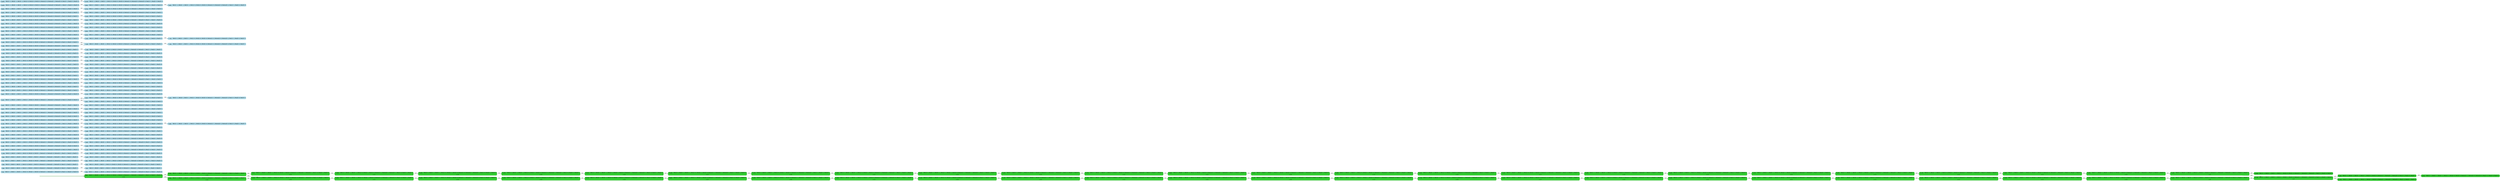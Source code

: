 digraph g {

	rankdir="LR"

	__invisible__[shape="point", color="forestgreen"]
	c0q0[label=<<b>c<sub>0</sub>q<sub>0</sub> = Dir(1)=-1, Dir(2)=-1, Dir(3)=-1, Mvt(1)=0, Mvt(2)=1, Mvt(3)=0, Portes(1)=1, Portes(2)=1, Portes(3)=1, Pos(1)=0, Pos(2)=1, Pos(3)=1</b><br/><br/><i>v=32</i>>, shape="box", style="rounded, filled", fillcolor="limegreen", color="forestgreen", penwidth=3] // Initial
	c31q4[label=<<b>c<sub>31</sub>q<sub>4</sub> = Dir(1)=-1, Dir(2)=-1, Dir(3)=-1, Mvt(1)=0, Mvt(2)=1, Mvt(3)=0, Portes(1)=0, Portes(2)=1, Portes(3)=1, Pos(1)=0, Pos(2)=1, Pos(3)=1</b><br/><br/><i>v=32</i>>, shape="box", style="rounded, filled", fillcolor="limegreen", color="forestgreen"]
	c92q0[label=<<b>c<sub>92</sub>q<sub>0</sub> = Dir(1)=-1, Dir(2)=-1, Dir(3)=-1, Mvt(1)=0, Mvt(2)=1, Mvt(3)=0, Portes(1)=2, Portes(2)=1, Portes(3)=1, Pos(1)=0, Pos(2)=1, Pos(3)=1</b><br/><br/><i>v=32</i>>, shape="box", style="rounded, filled", fillcolor="limegreen", color="forestgreen"]
	c128q0[label=<<b>c<sub>128</sub>q<sub>0</sub> = Dir(1)=1, Dir(2)=-1, Dir(3)=-1, Mvt(1)=0, Mvt(2)=1, Mvt(3)=0, Portes(1)=1, Portes(2)=1, Portes(3)=1, Pos(1)=0, Pos(2)=1, Pos(3)=1</b><br/><br/><i>v=31</i>>, shape="box", style="rounded, filled", fillcolor="limegreen", color="forestgreen"]
	c129q4[label=<<b>c<sub>129</sub>q<sub>4</sub> = Dir(1)=1, Dir(2)=-1, Dir(3)=-1, Mvt(1)=0, Mvt(2)=1, Mvt(3)=0, Portes(1)=0, Portes(2)=1, Portes(3)=1, Pos(1)=0, Pos(2)=1, Pos(3)=1</b><br/><br/><i>v=30</i>>, shape="box", style="rounded, filled", fillcolor="limegreen", color="forestgreen"]
	c130q2[label=<<b>c<sub>130</sub>q<sub>2</sub> = Dir(1)=1, Dir(2)=-1, Dir(3)=-1, Mvt(1)=0, Mvt(2)=1, Mvt(3)=0, Portes(1)=2, Portes(2)=1, Portes(3)=1, Pos(1)=0, Pos(2)=1, Pos(3)=1</b><br/><br/><i>v=29</i>>, shape="box", style="rounded, filled", fillcolor="limegreen", color="forestgreen"]
	c131q1[label=<<b>c<sub>131</sub>q<sub>1</sub> = Dir(1)=1, Dir(2)=-1, Dir(3)=-1, Mvt(1)=1, Mvt(2)=1, Mvt(3)=0, Portes(1)=1, Portes(2)=1, Portes(3)=1, Pos(1)=0, Pos(2)=1, Pos(3)=1</b><br/><br/><i>v=28</i>>, shape="box", style="rounded, filled", fillcolor="limegreen", color="forestgreen"]
	c132q0[label=<<b>c<sub>132</sub>q<sub>0</sub> = Dir(1)=1, Dir(2)=-1, Dir(3)=-1, Mvt(1)=0, Mvt(2)=1, Mvt(3)=0, Portes(1)=1, Portes(2)=1, Portes(3)=1, Pos(1)=1, Pos(2)=1, Pos(3)=1</b><br/><br/><i>v=27</i>>, shape="box", style="rounded, filled", fillcolor="limegreen", color="forestgreen"]
	c133q4[label=<<b>c<sub>133</sub>q<sub>4</sub> = Dir(1)=1, Dir(2)=-1, Dir(3)=-1, Mvt(1)=0, Mvt(2)=1, Mvt(3)=0, Portes(1)=0, Portes(2)=1, Portes(3)=1, Pos(1)=1, Pos(2)=1, Pos(3)=1</b><br/><br/><i>v=26</i>>, shape="box", style="rounded, filled", fillcolor="limegreen", color="forestgreen"]
	c134q2[label=<<b>c<sub>134</sub>q<sub>2</sub> = Dir(1)=1, Dir(2)=-1, Dir(3)=-1, Mvt(1)=0, Mvt(2)=1, Mvt(3)=0, Portes(1)=2, Portes(2)=1, Portes(3)=1, Pos(1)=1, Pos(2)=1, Pos(3)=1</b><br/><br/><i>v=25</i>>, shape="box", style="rounded, filled", fillcolor="limegreen", color="forestgreen"]
	c135q1[label=<<b>c<sub>135</sub>q<sub>1</sub> = Dir(1)=1, Dir(2)=-1, Dir(3)=-1, Mvt(1)=1, Mvt(2)=1, Mvt(3)=0, Portes(1)=1, Portes(2)=1, Portes(3)=1, Pos(1)=1, Pos(2)=1, Pos(3)=1</b><br/><br/><i>v=24</i>>, shape="box", style="rounded, filled", fillcolor="limegreen", color="forestgreen"]
	c136q0[label=<<b>c<sub>136</sub>q<sub>0</sub> = Dir(1)=1, Dir(2)=-1, Dir(3)=-1, Mvt(1)=0, Mvt(2)=1, Mvt(3)=0, Portes(1)=1, Portes(2)=1, Portes(3)=1, Pos(1)=2, Pos(2)=1, Pos(3)=1</b><br/><br/><i>v=23</i>>, shape="box", style="rounded, filled", fillcolor="limegreen", color="forestgreen"]
	c137q4[label=<<b>c<sub>137</sub>q<sub>4</sub> = Dir(1)=1, Dir(2)=-1, Dir(3)=-1, Mvt(1)=0, Mvt(2)=1, Mvt(3)=0, Portes(1)=0, Portes(2)=1, Portes(3)=1, Pos(1)=2, Pos(2)=1, Pos(3)=1</b><br/><br/><i>v=22</i>>, shape="box", style="rounded, filled", fillcolor="limegreen", color="forestgreen"]
	c138q2[label=<<b>c<sub>138</sub>q<sub>2</sub> = Dir(1)=1, Dir(2)=-1, Dir(3)=-1, Mvt(1)=0, Mvt(2)=1, Mvt(3)=0, Portes(1)=2, Portes(2)=1, Portes(3)=1, Pos(1)=2, Pos(2)=1, Pos(3)=1</b><br/><br/><i>v=21</i>>, shape="box", style="rounded, filled", fillcolor="limegreen", color="forestgreen"]
	c139q1[label=<<b>c<sub>139</sub>q<sub>1</sub> = Dir(1)=1, Dir(2)=-1, Dir(3)=-1, Mvt(1)=1, Mvt(2)=1, Mvt(3)=0, Portes(1)=1, Portes(2)=1, Portes(3)=1, Pos(1)=2, Pos(2)=1, Pos(3)=1</b><br/><br/><i>v=20</i>>, shape="box", style="rounded, filled", fillcolor="limegreen", color="forestgreen"]
	c140q0[label=<<b>c<sub>140</sub>q<sub>0</sub> = Dir(1)=1, Dir(2)=-1, Dir(3)=-1, Mvt(1)=0, Mvt(2)=1, Mvt(3)=0, Portes(1)=1, Portes(2)=1, Portes(3)=1, Pos(1)=3, Pos(2)=1, Pos(3)=1</b><br/><br/><i>v=19</i>>, shape="box", style="rounded, filled", fillcolor="limegreen", color="forestgreen"]
	c141q4[label=<<b>c<sub>141</sub>q<sub>4</sub> = Dir(1)=1, Dir(2)=-1, Dir(3)=-1, Mvt(1)=0, Mvt(2)=1, Mvt(3)=0, Portes(1)=0, Portes(2)=1, Portes(3)=1, Pos(1)=3, Pos(2)=1, Pos(3)=1</b><br/><br/><i>v=18</i>>, shape="box", style="rounded, filled", fillcolor="limegreen", color="forestgreen"]
	c142q0[label=<<b>c<sub>142</sub>q<sub>0</sub> = Dir(1)=1, Dir(2)=-1, Dir(3)=-1, Mvt(1)=0, Mvt(2)=1, Mvt(3)=0, Portes(1)=2, Portes(2)=1, Portes(3)=1, Pos(1)=3, Pos(2)=1, Pos(3)=1</b><br/><br/><i>v=17</i>>, shape="box", style="rounded, filled", fillcolor="limegreen", color="forestgreen"]
	c143q0[label=<<b>c<sub>143</sub>q<sub>0</sub> = Dir(1)=-1, Dir(2)=-1, Dir(3)=-1, Mvt(1)=0, Mvt(2)=1, Mvt(3)=0, Portes(1)=1, Portes(2)=1, Portes(3)=1, Pos(1)=3, Pos(2)=1, Pos(3)=1</b><br/><br/><i>v=16</i>>, shape="box", style="rounded, filled", fillcolor="limegreen", color="forestgreen"]
	c144q4[label=<<b>c<sub>144</sub>q<sub>4</sub> = Dir(1)=-1, Dir(2)=-1, Dir(3)=-1, Mvt(1)=0, Mvt(2)=1, Mvt(3)=0, Portes(1)=0, Portes(2)=1, Portes(3)=1, Pos(1)=3, Pos(2)=1, Pos(3)=1</b><br/><br/><i>v=15</i>>, shape="box", style="rounded, filled", fillcolor="limegreen", color="forestgreen"]
	c145q2[label=<<b>c<sub>145</sub>q<sub>2</sub> = Dir(1)=-1, Dir(2)=-1, Dir(3)=-1, Mvt(1)=0, Mvt(2)=1, Mvt(3)=0, Portes(1)=2, Portes(2)=1, Portes(3)=1, Pos(1)=3, Pos(2)=1, Pos(3)=1</b><br/><br/><i>v=14</i>>, shape="box", style="rounded, filled", fillcolor="limegreen", color="forestgreen"]
	c146q1[label=<<b>c<sub>146</sub>q<sub>1</sub> = Dir(1)=-1, Dir(2)=-1, Dir(3)=-1, Mvt(1)=1, Mvt(2)=1, Mvt(3)=0, Portes(1)=1, Portes(2)=1, Portes(3)=1, Pos(1)=3, Pos(2)=1, Pos(3)=1</b><br/><br/><i>v=13</i>>, shape="box", style="rounded, filled", fillcolor="limegreen", color="forestgreen"]
	c147q0[label=<<b>c<sub>147</sub>q<sub>0</sub> = Dir(1)=-1, Dir(2)=-1, Dir(3)=-1, Mvt(1)=0, Mvt(2)=1, Mvt(3)=0, Portes(1)=1, Portes(2)=1, Portes(3)=1, Pos(1)=2, Pos(2)=1, Pos(3)=1</b><br/><br/><i>v=12</i>>, shape="box", style="rounded, filled", fillcolor="limegreen", color="forestgreen"]
	c148q4[label=<<b>c<sub>148</sub>q<sub>4</sub> = Dir(1)=-1, Dir(2)=-1, Dir(3)=-1, Mvt(1)=0, Mvt(2)=1, Mvt(3)=0, Portes(1)=0, Portes(2)=1, Portes(3)=1, Pos(1)=2, Pos(2)=1, Pos(3)=1</b><br/><br/><i>v=11</i>>, shape="box", style="rounded, filled", fillcolor="limegreen", color="forestgreen"]
	c149q2[label=<<b>c<sub>149</sub>q<sub>2</sub> = Dir(1)=-1, Dir(2)=-1, Dir(3)=-1, Mvt(1)=0, Mvt(2)=1, Mvt(3)=0, Portes(1)=2, Portes(2)=1, Portes(3)=1, Pos(1)=2, Pos(2)=1, Pos(3)=1</b><br/><br/><i>v=10</i>>, shape="box", style="rounded, filled", fillcolor="limegreen", color="forestgreen"]
	c150q0[label=<<b>c<sub>150</sub>q<sub>0</sub> = Dir(1)=-1, Dir(2)=-1, Dir(3)=-1, Mvt(1)=1, Mvt(2)=1, Mvt(3)=0, Portes(1)=1, Portes(2)=1, Portes(3)=1, Pos(1)=2, Pos(2)=1, Pos(3)=1</b><br/><br/><i>v=9</i>>, shape="box", style="rounded, filled", fillcolor="limegreen", color="forestgreen"]
	c152q0[label=<<b>c<sub>152</sub>q<sub>0</sub> = Dir(1)=-1, Dir(2)=-1, Dir(3)=-1, Mvt(1)=1, Mvt(2)=0, Mvt(3)=0, Portes(1)=1, Portes(2)=1, Portes(3)=1, Pos(1)=2, Pos(2)=0, Pos(3)=1</b>>, shape="box", style="rounded, filled", fillcolor="limegreen", color="forestgreen"]
	c127q0[label=<<b>c<sub>127</sub>q<sub>0</sub> = Dir(1)=-1, Dir(2)=-1, Dir(3)=-1, Mvt(1)=1, Mvt(2)=1, Mvt(3)=0, Portes(1)=1, Portes(2)=1, Portes(3)=0, Pos(1)=2, Pos(2)=1, Pos(3)=1</b><br/><br/><i>v=8</i>>, shape="box", style="rounded, filled", fillcolor="limegreen", color="forestgreen"]
	c34q0[label=<<b>c<sub>34</sub>q<sub>0</sub> = Dir(1)=-1, Dir(2)=-1, Dir(3)=-1, Mvt(1)=1, Mvt(2)=0, Mvt(3)=0, Portes(1)=1, Portes(2)=1, Portes(3)=0, Pos(1)=2, Pos(2)=0, Pos(3)=1</b>>, shape="box", style="rounded, filled", fillcolor="limegreen", color="forestgreen"]
	c35q0[label=<<b>c<sub>35</sub>q<sub>0</sub> = Dir(1)=-1, Dir(2)=-1, Dir(3)=-1, Mvt(1)=1, Mvt(2)=0, Mvt(3)=0, Portes(1)=1, Portes(2)=0, Portes(3)=0, Pos(1)=2, Pos(2)=0, Pos(3)=1</b>>, shape="box", style="rounded, filled", fillcolor="limegreen", color="forestgreen"]
	c151q0[label=<<b>c<sub>151</sub>q<sub>0</sub> = Dir(1)=-1, Dir(2)=-1, Dir(3)=-1, Mvt(1)=1, Mvt(2)=1, Mvt(3)=0, Portes(1)=1, Portes(2)=1, Portes(3)=2, Pos(1)=2, Pos(2)=1, Pos(3)=1</b>>, shape="box", style="rounded, filled", fillcolor="limegreen", color="forestgreen"]
	c102q4[label=<<b>c<sub>102</sub>q<sub>4</sub> = Dir(1)=-1, Dir(2)=-1, Dir(3)=-1, Mvt(1)=0, Mvt(2)=1, Mvt(3)=0, Portes(1)=0, Portes(2)=1, Portes(3)=0, Pos(1)=0, Pos(2)=1, Pos(3)=1</b><br/><br/><i>v=32</i>>, shape="box", style="rounded, filled", fillcolor="limegreen", color="forestgreen"]
	c104q0[label=<<b>c<sub>104</sub>q<sub>0</sub> = Dir(1)=-1, Dir(2)=-1, Dir(3)=-1, Mvt(1)=0, Mvt(2)=1, Mvt(3)=0, Portes(1)=2, Portes(2)=1, Portes(3)=0, Pos(1)=0, Pos(2)=1, Pos(3)=1</b><br/><br/><i>v=31</i>>, shape="box", style="rounded, filled", fillcolor="limegreen", color="forestgreen"]
	c105q0[label=<<b>c<sub>105</sub>q<sub>0</sub> = Dir(1)=1, Dir(2)=-1, Dir(3)=-1, Mvt(1)=0, Mvt(2)=1, Mvt(3)=0, Portes(1)=1, Portes(2)=1, Portes(3)=0, Pos(1)=0, Pos(2)=1, Pos(3)=1</b><br/><br/><i>v=30</i>>, shape="box", style="rounded, filled", fillcolor="limegreen", color="forestgreen"]
	c106q4[label=<<b>c<sub>106</sub>q<sub>4</sub> = Dir(1)=1, Dir(2)=-1, Dir(3)=-1, Mvt(1)=0, Mvt(2)=1, Mvt(3)=0, Portes(1)=0, Portes(2)=1, Portes(3)=0, Pos(1)=0, Pos(2)=1, Pos(3)=1</b><br/><br/><i>v=29</i>>, shape="box", style="rounded, filled", fillcolor="limegreen", color="forestgreen"]
	c107q2[label=<<b>c<sub>107</sub>q<sub>2</sub> = Dir(1)=1, Dir(2)=-1, Dir(3)=-1, Mvt(1)=0, Mvt(2)=1, Mvt(3)=0, Portes(1)=2, Portes(2)=1, Portes(3)=0, Pos(1)=0, Pos(2)=1, Pos(3)=1</b><br/><br/><i>v=28</i>>, shape="box", style="rounded, filled", fillcolor="limegreen", color="forestgreen"]
	c108q1[label=<<b>c<sub>108</sub>q<sub>1</sub> = Dir(1)=1, Dir(2)=-1, Dir(3)=-1, Mvt(1)=1, Mvt(2)=1, Mvt(3)=0, Portes(1)=1, Portes(2)=1, Portes(3)=0, Pos(1)=0, Pos(2)=1, Pos(3)=1</b><br/><br/><i>v=27</i>>, shape="box", style="rounded, filled", fillcolor="limegreen", color="forestgreen"]
	c109q0[label=<<b>c<sub>109</sub>q<sub>0</sub> = Dir(1)=1, Dir(2)=-1, Dir(3)=-1, Mvt(1)=0, Mvt(2)=1, Mvt(3)=0, Portes(1)=1, Portes(2)=1, Portes(3)=0, Pos(1)=1, Pos(2)=1, Pos(3)=1</b><br/><br/><i>v=26</i>>, shape="box", style="rounded, filled", fillcolor="limegreen", color="forestgreen"]
	c110q4[label=<<b>c<sub>110</sub>q<sub>4</sub> = Dir(1)=1, Dir(2)=-1, Dir(3)=-1, Mvt(1)=0, Mvt(2)=1, Mvt(3)=0, Portes(1)=0, Portes(2)=1, Portes(3)=0, Pos(1)=1, Pos(2)=1, Pos(3)=1</b><br/><br/><i>v=25</i>>, shape="box", style="rounded, filled", fillcolor="limegreen", color="forestgreen"]
	c111q2[label=<<b>c<sub>111</sub>q<sub>2</sub> = Dir(1)=1, Dir(2)=-1, Dir(3)=-1, Mvt(1)=0, Mvt(2)=1, Mvt(3)=0, Portes(1)=2, Portes(2)=1, Portes(3)=0, Pos(1)=1, Pos(2)=1, Pos(3)=1</b><br/><br/><i>v=24</i>>, shape="box", style="rounded, filled", fillcolor="limegreen", color="forestgreen"]
	c112q1[label=<<b>c<sub>112</sub>q<sub>1</sub> = Dir(1)=1, Dir(2)=-1, Dir(3)=-1, Mvt(1)=1, Mvt(2)=1, Mvt(3)=0, Portes(1)=1, Portes(2)=1, Portes(3)=0, Pos(1)=1, Pos(2)=1, Pos(3)=1</b><br/><br/><i>v=23</i>>, shape="box", style="rounded, filled", fillcolor="limegreen", color="forestgreen"]
	c113q0[label=<<b>c<sub>113</sub>q<sub>0</sub> = Dir(1)=1, Dir(2)=-1, Dir(3)=-1, Mvt(1)=0, Mvt(2)=1, Mvt(3)=0, Portes(1)=1, Portes(2)=1, Portes(3)=0, Pos(1)=2, Pos(2)=1, Pos(3)=1</b><br/><br/><i>v=22</i>>, shape="box", style="rounded, filled", fillcolor="limegreen", color="forestgreen"]
	c114q4[label=<<b>c<sub>114</sub>q<sub>4</sub> = Dir(1)=1, Dir(2)=-1, Dir(3)=-1, Mvt(1)=0, Mvt(2)=1, Mvt(3)=0, Portes(1)=0, Portes(2)=1, Portes(3)=0, Pos(1)=2, Pos(2)=1, Pos(3)=1</b><br/><br/><i>v=21</i>>, shape="box", style="rounded, filled", fillcolor="limegreen", color="forestgreen"]
	c115q2[label=<<b>c<sub>115</sub>q<sub>2</sub> = Dir(1)=1, Dir(2)=-1, Dir(3)=-1, Mvt(1)=0, Mvt(2)=1, Mvt(3)=0, Portes(1)=2, Portes(2)=1, Portes(3)=0, Pos(1)=2, Pos(2)=1, Pos(3)=1</b><br/><br/><i>v=20</i>>, shape="box", style="rounded, filled", fillcolor="limegreen", color="forestgreen"]
	c116q1[label=<<b>c<sub>116</sub>q<sub>1</sub> = Dir(1)=1, Dir(2)=-1, Dir(3)=-1, Mvt(1)=1, Mvt(2)=1, Mvt(3)=0, Portes(1)=1, Portes(2)=1, Portes(3)=0, Pos(1)=2, Pos(2)=1, Pos(3)=1</b><br/><br/><i>v=19</i>>, shape="box", style="rounded, filled", fillcolor="limegreen", color="forestgreen"]
	c117q0[label=<<b>c<sub>117</sub>q<sub>0</sub> = Dir(1)=1, Dir(2)=-1, Dir(3)=-1, Mvt(1)=0, Mvt(2)=1, Mvt(3)=0, Portes(1)=1, Portes(2)=1, Portes(3)=0, Pos(1)=3, Pos(2)=1, Pos(3)=1</b><br/><br/><i>v=18</i>>, shape="box", style="rounded, filled", fillcolor="limegreen", color="forestgreen"]
	c118q4[label=<<b>c<sub>118</sub>q<sub>4</sub> = Dir(1)=1, Dir(2)=-1, Dir(3)=-1, Mvt(1)=0, Mvt(2)=1, Mvt(3)=0, Portes(1)=0, Portes(2)=1, Portes(3)=0, Pos(1)=3, Pos(2)=1, Pos(3)=1</b><br/><br/><i>v=17</i>>, shape="box", style="rounded, filled", fillcolor="limegreen", color="forestgreen"]
	c119q0[label=<<b>c<sub>119</sub>q<sub>0</sub> = Dir(1)=1, Dir(2)=-1, Dir(3)=-1, Mvt(1)=0, Mvt(2)=1, Mvt(3)=0, Portes(1)=2, Portes(2)=1, Portes(3)=0, Pos(1)=3, Pos(2)=1, Pos(3)=1</b><br/><br/><i>v=16</i>>, shape="box", style="rounded, filled", fillcolor="limegreen", color="forestgreen"]
	c120q0[label=<<b>c<sub>120</sub>q<sub>0</sub> = Dir(1)=-1, Dir(2)=-1, Dir(3)=-1, Mvt(1)=0, Mvt(2)=1, Mvt(3)=0, Portes(1)=1, Portes(2)=1, Portes(3)=0, Pos(1)=3, Pos(2)=1, Pos(3)=1</b><br/><br/><i>v=15</i>>, shape="box", style="rounded, filled", fillcolor="limegreen", color="forestgreen"]
	c121q4[label=<<b>c<sub>121</sub>q<sub>4</sub> = Dir(1)=-1, Dir(2)=-1, Dir(3)=-1, Mvt(1)=0, Mvt(2)=1, Mvt(3)=0, Portes(1)=0, Portes(2)=1, Portes(3)=0, Pos(1)=3, Pos(2)=1, Pos(3)=1</b><br/><br/><i>v=14</i>>, shape="box", style="rounded, filled", fillcolor="limegreen", color="forestgreen"]
	c122q2[label=<<b>c<sub>122</sub>q<sub>2</sub> = Dir(1)=-1, Dir(2)=-1, Dir(3)=-1, Mvt(1)=0, Mvt(2)=1, Mvt(3)=0, Portes(1)=2, Portes(2)=1, Portes(3)=0, Pos(1)=3, Pos(2)=1, Pos(3)=1</b><br/><br/><i>v=13</i>>, shape="box", style="rounded, filled", fillcolor="limegreen", color="forestgreen"]
	c123q1[label=<<b>c<sub>123</sub>q<sub>1</sub> = Dir(1)=-1, Dir(2)=-1, Dir(3)=-1, Mvt(1)=1, Mvt(2)=1, Mvt(3)=0, Portes(1)=1, Portes(2)=1, Portes(3)=0, Pos(1)=3, Pos(2)=1, Pos(3)=1</b><br/><br/><i>v=12</i>>, shape="box", style="rounded, filled", fillcolor="limegreen", color="forestgreen"]
	c124q0[label=<<b>c<sub>124</sub>q<sub>0</sub> = Dir(1)=-1, Dir(2)=-1, Dir(3)=-1, Mvt(1)=0, Mvt(2)=1, Mvt(3)=0, Portes(1)=1, Portes(2)=1, Portes(3)=0, Pos(1)=2, Pos(2)=1, Pos(3)=1</b><br/><br/><i>v=11</i>>, shape="box", style="rounded, filled", fillcolor="limegreen", color="forestgreen"]
	c125q4[label=<<b>c<sub>125</sub>q<sub>4</sub> = Dir(1)=-1, Dir(2)=-1, Dir(3)=-1, Mvt(1)=0, Mvt(2)=1, Mvt(3)=0, Portes(1)=0, Portes(2)=1, Portes(3)=0, Pos(1)=2, Pos(2)=1, Pos(3)=1</b><br/><br/><i>v=10</i>>, shape="box", style="rounded, filled", fillcolor="limegreen", color="forestgreen"]
	c126q2[label=<<b>c<sub>126</sub>q<sub>2</sub> = Dir(1)=-1, Dir(2)=-1, Dir(3)=-1, Mvt(1)=0, Mvt(2)=1, Mvt(3)=0, Portes(1)=2, Portes(2)=1, Portes(3)=0, Pos(1)=2, Pos(2)=1, Pos(3)=1</b><br/><br/><i>v=9</i>>, shape="box", style="rounded, filled", fillcolor="limegreen", color="forestgreen"]
	c36q0[label=<<b>c<sub>36</sub>q<sub>0</sub> = Dir(1)=-1, Dir(2)=-1, Dir(3)=-1, Mvt(1)=0, Mvt(2)=1, Mvt(3)=0, Portes(1)=1, Portes(2)=1, Portes(3)=0, Pos(1)=0, Pos(2)=1, Pos(3)=1</b><br/><br/><i>v=32</i>>, shape="box", style="rounded, filled", fillcolor="limegreen", color="forestgreen"]
	c1q0[label=<<b>c<sub>1</sub>q<sub>0</sub> = Dir(1)=-1, Dir(2)=-1, Dir(3)=-1, Mvt(1)=0, Mvt(2)=1, Mvt(3)=0, Portes(1)=1, Portes(2)=1, Portes(3)=0, Pos(1)=2, Pos(2)=2, Pos(3)=0</b>>, shape="box", style="rounded, filled, dashed", fillcolor="lightblue2", color="deepskyblue4"]
	c2q0[label=<<b>c<sub>2</sub>q<sub>0</sub> = Dir(1)=-1, Dir(2)=-1, Dir(3)=-1, Mvt(1)=0, Mvt(2)=0, Mvt(3)=0, Portes(1)=1, Portes(2)=1, Portes(3)=0, Pos(1)=2, Pos(2)=1, Pos(3)=0</b>>, shape="box", style="rounded, filled, dashed", fillcolor="lightblue2", color="deepskyblue4"]
	c3q0[label=<<b>c<sub>3</sub>q<sub>0</sub> = Dir(1)=1, Dir(2)=1, Dir(3)=-1, Mvt(1)=1, Mvt(2)=1, Mvt(3)=0, Portes(1)=1, Portes(2)=1, Portes(3)=0, Pos(1)=1, Pos(2)=2, Pos(3)=1</b>>, shape="box", style="rounded, filled, dashed", fillcolor="lightblue2", color="deepskyblue4"]
	c4q1[label=<<b>c<sub>4</sub>q<sub>1</sub> = Dir(1)=1, Dir(2)=1, Dir(3)=-1, Mvt(1)=1, Mvt(2)=0, Mvt(3)=0, Portes(1)=1, Portes(2)=1, Portes(3)=0, Pos(1)=1, Pos(2)=3, Pos(3)=1</b>>, shape="box", style="rounded, filled, dashed", fillcolor="lightblue2", color="deepskyblue4"]
	c5q0[label=<<b>c<sub>5</sub>q<sub>0</sub> = Dir(1)=1, Dir(2)=1, Dir(3)=-1, Mvt(1)=0, Mvt(2)=1, Mvt(3)=0, Portes(1)=2, Portes(2)=1, Portes(3)=0, Pos(1)=2, Pos(2)=2, Pos(3)=1</b>>, shape="box", style="rounded, filled, dashed", fillcolor="lightblue2", color="deepskyblue4"]
	c6q2[label=<<b>c<sub>6</sub>q<sub>2</sub> = Dir(1)=1, Dir(2)=1, Dir(3)=-1, Mvt(1)=0, Mvt(2)=0, Mvt(3)=0, Portes(1)=2, Portes(2)=1, Portes(3)=0, Pos(1)=2, Pos(2)=3, Pos(3)=1</b>>, shape="box", style="rounded, filled, dashed", fillcolor="lightblue2", color="deepskyblue4"]
	c7q0[label=<<b>c<sub>7</sub>q<sub>0</sub> = Dir(1)=-1, Dir(2)=-1, Dir(3)=-1, Mvt(1)=1, Mvt(2)=0, Mvt(3)=1, Portes(1)=1, Portes(2)=0, Portes(3)=1, Pos(1)=1, Pos(2)=0, Pos(3)=3</b>>, shape="box", style="rounded, filled, dashed", fillcolor="lightblue2", color="deepskyblue4"]
	c8q0[label=<<b>c<sub>8</sub>q<sub>0</sub> = Dir(1)=-1, Dir(2)=-1, Dir(3)=-1, Mvt(1)=1, Mvt(2)=0, Mvt(3)=0, Portes(1)=1, Portes(2)=0, Portes(3)=1, Pos(1)=1, Pos(2)=0, Pos(3)=2</b>>, shape="box", style="rounded, filled, dashed", fillcolor="lightblue2", color="deepskyblue4"]
	c9q0[label=<<b>c<sub>9</sub>q<sub>0</sub> = Dir(1)=1, Dir(2)=-1, Dir(3)=1, Mvt(1)=1, Mvt(2)=1, Mvt(3)=1, Portes(1)=1, Portes(2)=1, Portes(3)=1, Pos(1)=1, Pos(2)=1, Pos(3)=2</b>>, shape="box", style="rounded, filled, dashed", fillcolor="lightblue2", color="deepskyblue4"]
	c10q1[label=<<b>c<sub>10</sub>q<sub>1</sub> = Dir(1)=1, Dir(2)=-1, Dir(3)=1, Mvt(1)=1, Mvt(2)=1, Mvt(3)=0, Portes(1)=1, Portes(2)=1, Portes(3)=1, Pos(1)=1, Pos(2)=1, Pos(3)=3</b>>, shape="box", style="rounded, filled, dashed", fillcolor="lightblue2", color="deepskyblue4"]
	c11q0[label=<<b>c<sub>11</sub>q<sub>0</sub> = Dir(1)=1, Dir(2)=-1, Dir(3)=1, Mvt(1)=0, Mvt(2)=0, Mvt(3)=1, Portes(1)=2, Portes(2)=0, Portes(3)=1, Pos(1)=1, Pos(2)=2, Pos(3)=1</b>>, shape="box", style="rounded, filled, dashed", fillcolor="lightblue2", color="deepskyblue4"]
	c12q2[label=<<b>c<sub>12</sub>q<sub>2</sub> = Dir(1)=1, Dir(2)=-1, Dir(3)=1, Mvt(1)=0, Mvt(2)=0, Mvt(3)=0, Portes(1)=2, Portes(2)=0, Portes(3)=1, Pos(1)=1, Pos(2)=2, Pos(3)=2</b>>, shape="box", style="rounded, filled, dashed", fillcolor="lightblue2", color="deepskyblue4"]
	c13q0[label=<<b>c<sub>13</sub>q<sub>0</sub> = Dir(1)=-1, Dir(2)=-1, Dir(3)=-1, Mvt(1)=0, Mvt(2)=0, Mvt(3)=0, Portes(1)=2, Portes(2)=0, Portes(3)=0, Pos(1)=0, Pos(2)=1, Pos(3)=2</b>>, shape="box", style="rounded, filled, dashed", fillcolor="lightblue2", color="deepskyblue4"]
	c14q0[label=<<b>c<sub>14</sub>q<sub>0</sub> = Dir(1)=1, Dir(2)=-1, Dir(3)=-1, Mvt(1)=0, Mvt(2)=0, Mvt(3)=0, Portes(1)=1, Portes(2)=0, Portes(3)=0, Pos(1)=0, Pos(2)=1, Pos(3)=2</b>>, shape="box", style="rounded, filled, dashed", fillcolor="lightblue2", color="deepskyblue4"]
	c15q0[label=<<b>c<sub>15</sub>q<sub>0</sub> = Dir(1)=-1, Dir(2)=-1, Dir(3)=-1, Mvt(1)=0, Mvt(2)=0, Mvt(3)=0, Portes(1)=1, Portes(2)=2, Portes(3)=0, Pos(1)=1, Pos(2)=0, Pos(3)=2</b>>, shape="box", style="rounded, filled, dashed", fillcolor="lightblue2", color="deepskyblue4"]
	c16q0[label=<<b>c<sub>16</sub>q<sub>0</sub> = Dir(1)=-1, Dir(2)=1, Dir(3)=-1, Mvt(1)=0, Mvt(2)=0, Mvt(3)=0, Portes(1)=1, Portes(2)=1, Portes(3)=0, Pos(1)=1, Pos(2)=0, Pos(3)=2</b>>, shape="box", style="rounded, filled, dashed", fillcolor="lightblue2", color="deepskyblue4"]
	c17q0[label=<<b>c<sub>17</sub>q<sub>0</sub> = Dir(1)=-1, Dir(2)=-1, Dir(3)=-1, Mvt(1)=1, Mvt(2)=0, Mvt(3)=0, Portes(1)=1, Portes(2)=2, Portes(3)=0, Pos(1)=1, Pos(2)=0, Pos(3)=2</b>>, shape="box", style="rounded, filled, dashed", fillcolor="lightblue2", color="deepskyblue4"]
	c18q1[label=<<b>c<sub>18</sub>q<sub>1</sub> = Dir(1)=-1, Dir(2)=1, Dir(3)=-1, Mvt(1)=1, Mvt(2)=0, Mvt(3)=0, Portes(1)=1, Portes(2)=1, Portes(3)=0, Pos(1)=1, Pos(2)=0, Pos(3)=2</b>>, shape="box", style="rounded, filled, dashed", fillcolor="lightblue2", color="deepskyblue4"]
	c19q0[label=<<b>c<sub>19</sub>q<sub>0</sub> = Dir(1)=-1, Dir(2)=-1, Dir(3)=-1, Mvt(1)=1, Mvt(2)=0, Mvt(3)=0, Portes(1)=1, Portes(2)=0, Portes(3)=2, Pos(1)=2, Pos(2)=1, Pos(3)=0</b>>, shape="box", style="rounded, filled, dashed", fillcolor="lightblue2", color="deepskyblue4"]
	c20q0[label=<<b>c<sub>20</sub>q<sub>0</sub> = Dir(1)=-1, Dir(2)=-1, Dir(3)=1, Mvt(1)=1, Mvt(2)=0, Mvt(3)=0, Portes(1)=1, Portes(2)=0, Portes(3)=1, Pos(1)=2, Pos(2)=1, Pos(3)=0</b>>, shape="box", style="rounded, filled, dashed", fillcolor="lightblue2", color="deepskyblue4"]
	c21q0[label=<<b>c<sub>21</sub>q<sub>0</sub> = Dir(1)=-1, Dir(2)=-1, Dir(3)=-1, Mvt(1)=1, Mvt(2)=0, Mvt(3)=0, Portes(1)=1, Portes(2)=0, Portes(3)=2, Pos(1)=1, Pos(2)=2, Pos(3)=0</b>>, shape="box", style="rounded, filled, dashed", fillcolor="lightblue2", color="deepskyblue4"]
	c22q1[label=<<b>c<sub>22</sub>q<sub>1</sub> = Dir(1)=-1, Dir(2)=-1, Dir(3)=1, Mvt(1)=1, Mvt(2)=0, Mvt(3)=0, Portes(1)=1, Portes(2)=0, Portes(3)=1, Pos(1)=1, Pos(2)=2, Pos(3)=0</b>>, shape="box", style="rounded, filled, dashed", fillcolor="lightblue2", color="deepskyblue4"]
	c23q0[label=<<b>c<sub>23</sub>q<sub>0</sub> = Dir(1)=-1, Dir(2)=1, Dir(3)=-1, Mvt(1)=1, Mvt(2)=0, Mvt(3)=0, Portes(1)=1, Portes(2)=2, Portes(3)=0, Pos(1)=2, Pos(2)=1, Pos(3)=1</b>>, shape="box", style="rounded, filled, dashed", fillcolor="lightblue2", color="deepskyblue4"]
	c24q0[label=<<b>c<sub>24</sub>q<sub>0</sub> = Dir(1)=-1, Dir(2)=1, Dir(3)=-1, Mvt(1)=1, Mvt(2)=1, Mvt(3)=0, Portes(1)=1, Portes(2)=1, Portes(3)=0, Pos(1)=2, Pos(2)=1, Pos(3)=1</b>>, shape="box", style="rounded, filled, dashed", fillcolor="lightblue2", color="deepskyblue4"]
	c25q0[label=<<b>c<sub>25</sub>q<sub>0</sub> = Dir(1)=-1, Dir(2)=-1, Dir(3)=1, Mvt(1)=1, Mvt(2)=0, Mvt(3)=0, Portes(1)=1, Portes(2)=0, Portes(3)=2, Pos(1)=1, Pos(2)=0, Pos(3)=2</b>>, shape="box", style="rounded, filled, dashed", fillcolor="lightblue2", color="deepskyblue4"]
	c26q0[label=<<b>c<sub>26</sub>q<sub>0</sub> = Dir(1)=-1, Dir(2)=-1, Dir(3)=1, Mvt(1)=1, Mvt(2)=0, Mvt(3)=1, Portes(1)=1, Portes(2)=0, Portes(3)=1, Pos(1)=1, Pos(2)=0, Pos(3)=2</b>>, shape="box", style="rounded, filled, dashed", fillcolor="lightblue2", color="deepskyblue4"]
	c27q0[label=<<b>c<sub>27</sub>q<sub>0</sub> = Dir(1)=-1, Dir(2)=-1, Dir(3)=-1, Mvt(1)=1, Mvt(2)=0, Mvt(3)=0, Portes(1)=1, Portes(2)=0, Portes(3)=0, Pos(1)=2, Pos(2)=1, Pos(3)=3</b>>, shape="box", style="rounded, filled, dashed", fillcolor="lightblue2", color="deepskyblue4"]
	c28q0[label=<<b>c<sub>28</sub>q<sub>0</sub> = Dir(1)=-1, Dir(2)=-1, Dir(3)=-1, Mvt(1)=1, Mvt(2)=0, Mvt(3)=0, Portes(1)=1, Portes(2)=2, Portes(3)=0, Pos(1)=2, Pos(2)=1, Pos(3)=3</b>>, shape="box", style="rounded, filled, dashed", fillcolor="lightblue2", color="deepskyblue4"]
	c29q0[label=<<b>c<sub>29</sub>q<sub>0</sub> = Dir(1)=-1, Dir(2)=-1, Dir(3)=-1, Mvt(1)=1, Mvt(2)=0, Mvt(3)=0, Portes(1)=1, Portes(2)=0, Portes(3)=0, Pos(1)=2, Pos(2)=3, Pos(3)=1</b>>, shape="box", style="rounded, filled, dashed", fillcolor="lightblue2", color="deepskyblue4"]
	c30q0[label=<<b>c<sub>30</sub>q<sub>0</sub> = Dir(1)=-1, Dir(2)=-1, Dir(3)=-1, Mvt(1)=1, Mvt(2)=0, Mvt(3)=0, Portes(1)=1, Portes(2)=0, Portes(3)=2, Pos(1)=2, Pos(2)=3, Pos(3)=1</b>>, shape="box", style="rounded, filled, dashed", fillcolor="lightblue2", color="deepskyblue4"]
	c32q0[label=<<b>c<sub>32</sub>q<sub>0</sub> = Dir(1)=-1, Dir(2)=-1, Dir(3)=-1, Mvt(1)=0, Mvt(2)=0, Mvt(3)=0, Portes(1)=1, Portes(2)=0, Portes(3)=0, Pos(1)=2, Pos(2)=0, Pos(3)=1</b>>, shape="box", style="rounded, filled, dashed", fillcolor="lightblue2", color="deepskyblue4"]
	c33q4[label=<<b>c<sub>33</sub>q<sub>4</sub> = Dir(1)=-1, Dir(2)=-1, Dir(3)=-1, Mvt(1)=0, Mvt(2)=0, Mvt(3)=0, Portes(1)=0, Portes(2)=0, Portes(3)=0, Pos(1)=2, Pos(2)=0, Pos(3)=1</b>>, shape="box", style="rounded, filled, dashed", fillcolor="lightblue2", color="deepskyblue4"]
	c37q0[label=<<b>c<sub>37</sub>q<sub>0</sub> = Dir(1)=-1, Dir(2)=-1, Dir(3)=-1, Mvt(1)=1, Mvt(2)=0, Mvt(3)=0, Portes(1)=1, Portes(2)=0, Portes(3)=1, Pos(1)=2, Pos(2)=1, Pos(3)=3</b>>, shape="box", style="rounded, filled, dashed", fillcolor="lightblue2", color="deepskyblue4"]
	c38q1[label=<<b>c<sub>38</sub>q<sub>1</sub> = Dir(1)=-1, Dir(2)=-1, Dir(3)=-1, Mvt(1)=1, Mvt(2)=0, Mvt(3)=0, Portes(1)=1, Portes(2)=0, Portes(3)=0, Pos(1)=3, Pos(2)=3, Pos(3)=1</b>>, shape="box", style="rounded, filled, dashed", fillcolor="lightblue2", color="deepskyblue4"]
	c39q0[label=<<b>c<sub>39</sub>q<sub>0</sub> = Dir(1)=-1, Dir(2)=-1, Dir(3)=-1, Mvt(1)=0, Mvt(2)=0, Mvt(3)=0, Portes(1)=1, Portes(2)=0, Portes(3)=0, Pos(1)=2, Pos(2)=3, Pos(3)=1</b>>, shape="box", style="rounded, filled, dashed", fillcolor="lightblue2", color="deepskyblue4"]
	c40q1[label=<<b>c<sub>40</sub>q<sub>1</sub> = Dir(1)=-1, Dir(2)=-1, Dir(3)=-1, Mvt(1)=1, Mvt(2)=1, Mvt(3)=0, Portes(1)=1, Portes(2)=1, Portes(3)=0, Pos(1)=1, Pos(2)=3, Pos(3)=1</b>>, shape="box", style="rounded, filled, dashed", fillcolor="lightblue2", color="deepskyblue4"]
	c41q1[label=<<b>c<sub>41</sub>q<sub>1</sub> = Dir(1)=-1, Dir(2)=-1, Dir(3)=-1, Mvt(1)=1, Mvt(2)=0, Mvt(3)=0, Portes(1)=1, Portes(2)=1, Portes(3)=0, Pos(1)=1, Pos(2)=2, Pos(3)=1</b>>, shape="box", style="rounded, filled, dashed", fillcolor="lightblue2", color="deepskyblue4"]
	c42q1[label=<<b>c<sub>42</sub>q<sub>1</sub> = Dir(1)=-1, Dir(2)=-1, Dir(3)=-1, Mvt(1)=1, Mvt(2)=0, Mvt(3)=1, Portes(1)=1, Portes(2)=0, Portes(3)=1, Pos(1)=1, Pos(2)=1, Pos(3)=3</b>>, shape="box", style="rounded, filled, dashed", fillcolor="lightblue2", color="deepskyblue4"]
	c43q1[label=<<b>c<sub>43</sub>q<sub>1</sub> = Dir(1)=-1, Dir(2)=-1, Dir(3)=-1, Mvt(1)=1, Mvt(2)=0, Mvt(3)=0, Portes(1)=1, Portes(2)=0, Portes(3)=1, Pos(1)=1, Pos(2)=1, Pos(3)=2</b>>, shape="box", style="rounded, filled, dashed", fillcolor="lightblue2", color="deepskyblue4"]
	c44q1[label=<<b>c<sub>44</sub>q<sub>1</sub> = Dir(1)=-1, Dir(2)=-1, Dir(3)=-1, Mvt(1)=1, Mvt(2)=0, Mvt(3)=0, Portes(1)=1, Portes(2)=2, Portes(3)=0, Pos(1)=2, Pos(2)=0, Pos(3)=2</b>>, shape="box", style="rounded, filled, dashed", fillcolor="lightblue2", color="deepskyblue4"]
	c45q1[label=<<b>c<sub>45</sub>q<sub>1</sub> = Dir(1)=-1, Dir(2)=1, Dir(3)=-1, Mvt(1)=1, Mvt(2)=0, Mvt(3)=0, Portes(1)=1, Portes(2)=1, Portes(3)=0, Pos(1)=2, Pos(2)=0, Pos(3)=2</b>>, shape="box", style="rounded, filled, dashed", fillcolor="lightblue2", color="deepskyblue4"]
	c46q1[label=<<b>c<sub>46</sub>q<sub>1</sub> = Dir(1)=-1, Dir(2)=-1, Dir(3)=-1, Mvt(1)=1, Mvt(2)=0, Mvt(3)=0, Portes(1)=1, Portes(2)=0, Portes(3)=2, Pos(1)=2, Pos(2)=2, Pos(3)=0</b>>, shape="box", style="rounded, filled, dashed", fillcolor="lightblue2", color="deepskyblue4"]
	c47q1[label=<<b>c<sub>47</sub>q<sub>1</sub> = Dir(1)=-1, Dir(2)=-1, Dir(3)=1, Mvt(1)=1, Mvt(2)=0, Mvt(3)=0, Portes(1)=1, Portes(2)=0, Portes(3)=1, Pos(1)=2, Pos(2)=2, Pos(3)=0</b>>, shape="box", style="rounded, filled, dashed", fillcolor="lightblue2", color="deepskyblue4"]
	c48q1[label=<<b>c<sub>48</sub>q<sub>1</sub> = Dir(1)=-1, Dir(2)=1, Dir(3)=-1, Mvt(1)=1, Mvt(2)=0, Mvt(3)=0, Portes(1)=1, Portes(2)=2, Portes(3)=0, Pos(1)=1, Pos(2)=2, Pos(3)=1</b>>, shape="box", style="rounded, filled, dashed", fillcolor="lightblue2", color="deepskyblue4"]
	c49q1[label=<<b>c<sub>49</sub>q<sub>1</sub> = Dir(1)=-1, Dir(2)=1, Dir(3)=-1, Mvt(1)=1, Mvt(2)=1, Mvt(3)=0, Portes(1)=1, Portes(2)=1, Portes(3)=0, Pos(1)=1, Pos(2)=2, Pos(3)=1</b>>, shape="box", style="rounded, filled, dashed", fillcolor="lightblue2", color="deepskyblue4"]
	c50q1[label=<<b>c<sub>50</sub>q<sub>1</sub> = Dir(1)=-1, Dir(2)=-1, Dir(3)=1, Mvt(1)=1, Mvt(2)=0, Mvt(3)=0, Portes(1)=1, Portes(2)=0, Portes(3)=2, Pos(1)=1, Pos(2)=3, Pos(3)=2</b>>, shape="box", style="rounded, filled, dashed", fillcolor="lightblue2", color="deepskyblue4"]
	c51q1[label=<<b>c<sub>51</sub>q<sub>1</sub> = Dir(1)=-1, Dir(2)=-1, Dir(3)=1, Mvt(1)=1, Mvt(2)=0, Mvt(3)=1, Portes(1)=1, Portes(2)=0, Portes(3)=1, Pos(1)=1, Pos(2)=3, Pos(3)=2</b>>, shape="box", style="rounded, filled, dashed", fillcolor="lightblue2", color="deepskyblue4"]
	c52q1[label=<<b>c<sub>52</sub>q<sub>1</sub> = Dir(1)=-1, Dir(2)=-1, Dir(3)=-1, Mvt(1)=1, Mvt(2)=0, Mvt(3)=0, Portes(1)=1, Portes(2)=0, Portes(3)=0, Pos(1)=2, Pos(2)=0, Pos(3)=2</b>>, shape="box", style="rounded, filled, dashed", fillcolor="lightblue2", color="deepskyblue4"]
	c53q1[label=<<b>c<sub>53</sub>q<sub>1</sub> = Dir(1)=-1, Dir(2)=-1, Dir(3)=-1, Mvt(1)=1, Mvt(2)=0, Mvt(3)=0, Portes(1)=1, Portes(2)=0, Portes(3)=2, Pos(1)=2, Pos(2)=0, Pos(3)=2</b>>, shape="box", style="rounded, filled, dashed", fillcolor="lightblue2", color="deepskyblue4"]
	c54q1[label=<<b>c<sub>54</sub>q<sub>1</sub> = Dir(1)=-1, Dir(2)=-1, Dir(3)=-1, Mvt(1)=1, Mvt(2)=0, Mvt(3)=0, Portes(1)=1, Portes(2)=1, Portes(3)=0, Pos(1)=1, Pos(2)=1, Pos(3)=2</b>>, shape="box", style="rounded, filled, dashed", fillcolor="lightblue2", color="deepskyblue4"]
	c55q1[label=<<b>c<sub>55</sub>q<sub>1</sub> = Dir(1)=-1, Dir(2)=-1, Dir(3)=-1, Mvt(1)=1, Mvt(2)=0, Mvt(3)=0, Portes(1)=1, Portes(2)=0, Portes(3)=0, Pos(1)=1, Pos(2)=1, Pos(3)=2</b>>, shape="box", style="rounded, filled, dashed", fillcolor="lightblue2", color="deepskyblue4"]
	c56q1[label=<<b>c<sub>56</sub>q<sub>1</sub> = Dir(1)=-1, Dir(2)=-1, Dir(3)=-1, Mvt(1)=1, Mvt(2)=0, Mvt(3)=0, Portes(1)=1, Portes(2)=0, Portes(3)=1, Pos(1)=1, Pos(2)=2, Pos(3)=1</b>>, shape="box", style="rounded, filled, dashed", fillcolor="lightblue2", color="deepskyblue4"]
	c57q1[label=<<b>c<sub>57</sub>q<sub>1</sub> = Dir(1)=-1, Dir(2)=-1, Dir(3)=-1, Mvt(1)=1, Mvt(2)=0, Mvt(3)=0, Portes(1)=1, Portes(2)=0, Portes(3)=0, Pos(1)=1, Pos(2)=2, Pos(3)=1</b>>, shape="box", style="rounded, filled, dashed", fillcolor="lightblue2", color="deepskyblue4"]
	c58q2[label=<<b>c<sub>58</sub>q<sub>2</sub> = Dir(1)=1, Dir(2)=-1, Dir(3)=-1, Mvt(1)=0, Mvt(2)=1, Mvt(3)=0, Portes(1)=2, Portes(2)=1, Portes(3)=0, Pos(1)=0, Pos(2)=3, Pos(3)=1</b>>, shape="box", style="rounded, filled, dashed", fillcolor="lightblue2", color="deepskyblue4"]
	c59q2[label=<<b>c<sub>59</sub>q<sub>2</sub> = Dir(1)=1, Dir(2)=-1, Dir(3)=-1, Mvt(1)=0, Mvt(2)=0, Mvt(3)=0, Portes(1)=2, Portes(2)=1, Portes(3)=0, Pos(1)=0, Pos(2)=2, Pos(3)=1</b>>, shape="box", style="rounded, filled, dashed", fillcolor="lightblue2", color="deepskyblue4"]
	c60q2[label=<<b>c<sub>60</sub>q<sub>2</sub> = Dir(1)=1, Dir(2)=-1, Dir(3)=-1, Mvt(1)=0, Mvt(2)=0, Mvt(3)=1, Portes(1)=2, Portes(2)=0, Portes(3)=1, Pos(1)=0, Pos(2)=2, Pos(3)=2</b>>, shape="box", style="rounded, filled, dashed", fillcolor="lightblue2", color="deepskyblue4"]
	c61q2[label=<<b>c<sub>61</sub>q<sub>2</sub> = Dir(1)=1, Dir(2)=-1, Dir(3)=-1, Mvt(1)=0, Mvt(2)=0, Mvt(3)=0, Portes(1)=2, Portes(2)=0, Portes(3)=1, Pos(1)=0, Pos(2)=2, Pos(3)=1</b>>, shape="box", style="rounded, filled, dashed", fillcolor="lightblue2", color="deepskyblue4"]
	c62q2[label=<<b>c<sub>62</sub>q<sub>2</sub> = Dir(1)=1, Dir(2)=-1, Dir(3)=-1, Mvt(1)=0, Mvt(2)=0, Mvt(3)=0, Portes(1)=2, Portes(2)=2, Portes(3)=0, Pos(1)=1, Pos(2)=0, Pos(3)=2</b>>, shape="box", style="rounded, filled, dashed", fillcolor="lightblue2", color="deepskyblue4"]
	c63q2[label=<<b>c<sub>63</sub>q<sub>2</sub> = Dir(1)=1, Dir(2)=1, Dir(3)=-1, Mvt(1)=0, Mvt(2)=0, Mvt(3)=0, Portes(1)=2, Portes(2)=1, Portes(3)=0, Pos(1)=1, Pos(2)=0, Pos(3)=2</b>>, shape="box", style="rounded, filled, dashed", fillcolor="lightblue2", color="deepskyblue4"]
	c64q2[label=<<b>c<sub>64</sub>q<sub>2</sub> = Dir(1)=1, Dir(2)=-1, Dir(3)=-1, Mvt(1)=0, Mvt(2)=0, Mvt(3)=0, Portes(1)=2, Portes(2)=0, Portes(3)=2, Pos(1)=2, Pos(2)=1, Pos(3)=0</b>>, shape="box", style="rounded, filled, dashed", fillcolor="lightblue2", color="deepskyblue4"]
	c65q2[label=<<b>c<sub>65</sub>q<sub>2</sub> = Dir(1)=1, Dir(2)=-1, Dir(3)=1, Mvt(1)=0, Mvt(2)=0, Mvt(3)=0, Portes(1)=2, Portes(2)=0, Portes(3)=1, Pos(1)=2, Pos(2)=1, Pos(3)=0</b>>, shape="box", style="rounded, filled, dashed", fillcolor="lightblue2", color="deepskyblue4"]
	c66q2[label=<<b>c<sub>66</sub>q<sub>2</sub> = Dir(1)=1, Dir(2)=1, Dir(3)=-1, Mvt(1)=0, Mvt(2)=0, Mvt(3)=0, Portes(1)=2, Portes(2)=0, Portes(3)=0, Pos(1)=1, Pos(2)=2, Pos(3)=2</b>>, shape="box", style="rounded, filled, dashed", fillcolor="lightblue2", color="deepskyblue4"]
	c67q0[label=<<b>c<sub>67</sub>q<sub>0</sub> = Dir(1)=1, Dir(2)=1, Dir(3)=-1, Mvt(1)=1, Mvt(2)=0, Mvt(3)=0, Portes(1)=1, Portes(2)=0, Portes(3)=0, Pos(1)=1, Pos(2)=2, Pos(3)=2</b>>, shape="box", style="rounded, filled, dashed", fillcolor="lightblue2", color="deepskyblue4"]
	c68q2[label=<<b>c<sub>68</sub>q<sub>2</sub> = Dir(1)=1, Dir(2)=-1, Dir(3)=-1, Mvt(1)=0, Mvt(2)=0, Mvt(3)=0, Portes(1)=2, Portes(2)=0, Portes(3)=0, Pos(1)=1, Pos(2)=2, Pos(3)=0</b>>, shape="box", style="rounded, filled, dashed", fillcolor="lightblue2", color="deepskyblue4"]
	c69q1[label=<<b>c<sub>69</sub>q<sub>1</sub> = Dir(1)=1, Dir(2)=-1, Dir(3)=-1, Mvt(1)=1, Mvt(2)=0, Mvt(3)=0, Portes(1)=1, Portes(2)=0, Portes(3)=0, Pos(1)=1, Pos(2)=2, Pos(3)=0</b>>, shape="box", style="rounded, filled, dashed", fillcolor="lightblue2", color="deepskyblue4"]
	c70q2[label=<<b>c<sub>70</sub>q<sub>2</sub> = Dir(1)=1, Dir(2)=1, Dir(3)=-1, Mvt(1)=0, Mvt(2)=0, Mvt(3)=0, Portes(1)=2, Portes(2)=2, Portes(3)=0, Pos(1)=1, Pos(2)=2, Pos(3)=2</b>>, shape="box", style="rounded, filled, dashed", fillcolor="lightblue2", color="deepskyblue4"]
	c71q2[label=<<b>c<sub>71</sub>q<sub>2</sub> = Dir(1)=1, Dir(2)=1, Dir(3)=-1, Mvt(1)=0, Mvt(2)=1, Mvt(3)=0, Portes(1)=2, Portes(2)=1, Portes(3)=0, Pos(1)=1, Pos(2)=2, Pos(3)=2</b>>, shape="box", style="rounded, filled, dashed", fillcolor="lightblue2", color="deepskyblue4"]
	c72q2[label=<<b>c<sub>72</sub>q<sub>2</sub> = Dir(1)=1, Dir(2)=-1, Dir(3)=1, Mvt(1)=0, Mvt(2)=0, Mvt(3)=0, Portes(1)=2, Portes(2)=0, Portes(3)=2, Pos(1)=2, Pos(2)=1, Pos(3)=1</b>>, shape="box", style="rounded, filled, dashed", fillcolor="lightblue2", color="deepskyblue4"]
	c73q2[label=<<b>c<sub>73</sub>q<sub>2</sub> = Dir(1)=1, Dir(2)=-1, Dir(3)=1, Mvt(1)=0, Mvt(2)=0, Mvt(3)=1, Portes(1)=2, Portes(2)=0, Portes(3)=1, Pos(1)=2, Pos(2)=1, Pos(3)=1</b>>, shape="box", style="rounded, filled, dashed", fillcolor="lightblue2", color="deepskyblue4"]
	c74q2[label=<<b>c<sub>74</sub>q<sub>2</sub> = Dir(1)=1, Dir(2)=-1, Dir(3)=-1, Mvt(1)=0, Mvt(2)=0, Mvt(3)=0, Portes(1)=2, Portes(2)=0, Portes(3)=0, Pos(1)=2, Pos(2)=3, Pos(3)=1</b>>, shape="box", style="rounded, filled, dashed", fillcolor="lightblue2", color="deepskyblue4"]
	c75q2[label=<<b>c<sub>75</sub>q<sub>2</sub> = Dir(1)=1, Dir(2)=-1, Dir(3)=-1, Mvt(1)=0, Mvt(2)=0, Mvt(3)=0, Portes(1)=2, Portes(2)=2, Portes(3)=0, Pos(1)=2, Pos(2)=3, Pos(3)=1</b>>, shape="box", style="rounded, filled, dashed", fillcolor="lightblue2", color="deepskyblue4"]
	c76q2[label=<<b>c<sub>76</sub>q<sub>2</sub> = Dir(1)=1, Dir(2)=-1, Dir(3)=-1, Mvt(1)=0, Mvt(2)=0, Mvt(3)=0, Portes(1)=2, Portes(2)=0, Portes(3)=0, Pos(1)=1, Pos(2)=2, Pos(3)=3</b>>, shape="box", style="rounded, filled, dashed", fillcolor="lightblue2", color="deepskyblue4"]
	c77q2[label=<<b>c<sub>77</sub>q<sub>2</sub> = Dir(1)=1, Dir(2)=-1, Dir(3)=-1, Mvt(1)=0, Mvt(2)=0, Mvt(3)=0, Portes(1)=2, Portes(2)=0, Portes(3)=2, Pos(1)=1, Pos(2)=2, Pos(3)=3</b>>, shape="box", style="rounded, filled, dashed", fillcolor="lightblue2", color="deepskyblue4"]
	c78q2[label=<<b>c<sub>78</sub>q<sub>2</sub> = Dir(1)=1, Dir(2)=-1, Dir(3)=-1, Mvt(1)=0, Mvt(2)=0, Mvt(3)=0, Portes(1)=2, Portes(2)=1, Portes(3)=0, Pos(1)=2, Pos(2)=3, Pos(3)=1</b>>, shape="box", style="rounded, filled, dashed", fillcolor="lightblue2", color="deepskyblue4"]
	c79q2[label=<<b>c<sub>79</sub>q<sub>2</sub> = Dir(1)=1, Dir(2)=-1, Dir(3)=-1, Mvt(1)=0, Mvt(2)=0, Mvt(3)=0, Portes(1)=2, Portes(2)=0, Portes(3)=1, Pos(1)=2, Pos(2)=3, Pos(3)=1</b>>, shape="box", style="rounded, filled, dashed", fillcolor="lightblue2", color="deepskyblue4"]
	c80q4[label=<<b>c<sub>80</sub>q<sub>4</sub> = Dir(1)=-1, Dir(2)=-1, Dir(3)=-1, Mvt(1)=0, Mvt(2)=1, Mvt(3)=0, Portes(1)=0, Portes(2)=1, Portes(3)=0, Pos(1)=0, Pos(2)=2, Pos(3)=2</b>>, shape="box", style="rounded, filled, dashed", fillcolor="lightblue2", color="deepskyblue4"]
	c81q4[label=<<b>c<sub>81</sub>q<sub>4</sub> = Dir(1)=-1, Dir(2)=-1, Dir(3)=-1, Mvt(1)=0, Mvt(2)=0, Mvt(3)=0, Portes(1)=0, Portes(2)=1, Portes(3)=0, Pos(1)=0, Pos(2)=1, Pos(3)=2</b>>, shape="box", style="rounded, filled, dashed", fillcolor="lightblue2", color="deepskyblue4"]
	c82q4[label=<<b>c<sub>82</sub>q<sub>4</sub> = Dir(1)=-1, Dir(2)=-1, Dir(3)=-1, Mvt(1)=0, Mvt(2)=0, Mvt(3)=1, Portes(1)=0, Portes(2)=0, Portes(3)=1, Pos(1)=3, Pos(2)=1, Pos(3)=3</b>>, shape="box", style="rounded, filled, dashed", fillcolor="lightblue2", color="deepskyblue4"]
	c83q4[label=<<b>c<sub>83</sub>q<sub>4</sub> = Dir(1)=-1, Dir(2)=-1, Dir(3)=-1, Mvt(1)=0, Mvt(2)=0, Mvt(3)=0, Portes(1)=0, Portes(2)=0, Portes(3)=1, Pos(1)=3, Pos(2)=1, Pos(3)=2</b>>, shape="box", style="rounded, filled, dashed", fillcolor="lightblue2", color="deepskyblue4"]
	c84q4[label=<<b>c<sub>84</sub>q<sub>4</sub> = Dir(1)=-1, Dir(2)=-1, Dir(3)=-1, Mvt(1)=0, Mvt(2)=0, Mvt(3)=0, Portes(1)=0, Portes(2)=2, Portes(3)=0, Pos(1)=1, Pos(2)=0, Pos(3)=2</b>>, shape="box", style="rounded, filled, dashed", fillcolor="lightblue2", color="deepskyblue4"]
	c85q4[label=<<b>c<sub>85</sub>q<sub>4</sub> = Dir(1)=-1, Dir(2)=1, Dir(3)=-1, Mvt(1)=0, Mvt(2)=0, Mvt(3)=0, Portes(1)=0, Portes(2)=1, Portes(3)=0, Pos(1)=1, Pos(2)=0, Pos(3)=2</b>>, shape="box", style="rounded, filled, dashed", fillcolor="lightblue2", color="deepskyblue4"]
	c86q4[label=<<b>c<sub>86</sub>q<sub>4</sub> = Dir(1)=-1, Dir(2)=-1, Dir(3)=-1, Mvt(1)=0, Mvt(2)=0, Mvt(3)=0, Portes(1)=0, Portes(2)=0, Portes(3)=2, Pos(1)=2, Pos(2)=1, Pos(3)=0</b>>, shape="box", style="rounded, filled, dashed", fillcolor="lightblue2", color="deepskyblue4"]
	c87q4[label=<<b>c<sub>87</sub>q<sub>4</sub> = Dir(1)=-1, Dir(2)=-1, Dir(3)=1, Mvt(1)=0, Mvt(2)=0, Mvt(3)=0, Portes(1)=0, Portes(2)=0, Portes(3)=1, Pos(1)=2, Pos(2)=1, Pos(3)=0</b>>, shape="box", style="rounded, filled, dashed", fillcolor="lightblue2", color="deepskyblue4"]
	c88q4[label=<<b>c<sub>88</sub>q<sub>4</sub> = Dir(1)=-1, Dir(2)=1, Dir(3)=-1, Mvt(1)=0, Mvt(2)=0, Mvt(3)=0, Portes(1)=0, Portes(2)=2, Portes(3)=0, Pos(1)=1, Pos(2)=1, Pos(3)=2</b>>, shape="box", style="rounded, filled, dashed", fillcolor="lightblue2", color="deepskyblue4"]
	c89q4[label=<<b>c<sub>89</sub>q<sub>4</sub> = Dir(1)=-1, Dir(2)=1, Dir(3)=-1, Mvt(1)=0, Mvt(2)=1, Mvt(3)=0, Portes(1)=0, Portes(2)=1, Portes(3)=0, Pos(1)=1, Pos(2)=1, Pos(3)=2</b>>, shape="box", style="rounded, filled, dashed", fillcolor="lightblue2", color="deepskyblue4"]
	c90q4[label=<<b>c<sub>90</sub>q<sub>4</sub> = Dir(1)=-1, Dir(2)=-1, Dir(3)=1, Mvt(1)=0, Mvt(2)=0, Mvt(3)=0, Portes(1)=0, Portes(2)=0, Portes(3)=2, Pos(1)=0, Pos(2)=2, Pos(3)=1</b>>, shape="box", style="rounded, filled, dashed", fillcolor="lightblue2", color="deepskyblue4"]
	c91q4[label=<<b>c<sub>91</sub>q<sub>4</sub> = Dir(1)=-1, Dir(2)=-1, Dir(3)=1, Mvt(1)=0, Mvt(2)=0, Mvt(3)=1, Portes(1)=0, Portes(2)=0, Portes(3)=1, Pos(1)=0, Pos(2)=2, Pos(3)=1</b>>, shape="box", style="rounded, filled, dashed", fillcolor="lightblue2", color="deepskyblue4"]
	c93q4[label=<<b>c<sub>93</sub>q<sub>4</sub> = Dir(1)=-1, Dir(2)=-1, Dir(3)=-1, Mvt(1)=0, Mvt(2)=0, Mvt(3)=0, Portes(1)=0, Portes(2)=0, Portes(3)=0, Pos(1)=0, Pos(2)=2, Pos(3)=1</b>>, shape="box", style="rounded, filled, dashed", fillcolor="lightblue2", color="deepskyblue4"]
	c94q0[label=<<b>c<sub>94</sub>q<sub>0</sub> = Dir(1)=-1, Dir(2)=-1, Dir(3)=-1, Mvt(1)=0, Mvt(2)=0, Mvt(3)=0, Portes(1)=2, Portes(2)=0, Portes(3)=0, Pos(1)=0, Pos(2)=2, Pos(3)=1</b>>, shape="box", style="rounded, filled, dashed", fillcolor="lightblue2", color="deepskyblue4"]
	c95q4[label=<<b>c<sub>95</sub>q<sub>4</sub> = Dir(1)=1, Dir(2)=-1, Dir(3)=-1, Mvt(1)=0, Mvt(2)=0, Mvt(3)=0, Portes(1)=0, Portes(2)=0, Portes(3)=0, Pos(1)=1, Pos(2)=2, Pos(3)=3</b>>, shape="box", style="rounded, filled, dashed", fillcolor="lightblue2", color="deepskyblue4"]
	c96q4[label=<<b>c<sub>96</sub>q<sub>4</sub> = Dir(1)=-1, Dir(2)=-1, Dir(3)=-1, Mvt(1)=0, Mvt(2)=0, Mvt(3)=0, Portes(1)=0, Portes(2)=0, Portes(3)=0, Pos(1)=2, Pos(2)=3, Pos(3)=1</b>>, shape="box", style="rounded, filled, dashed", fillcolor="lightblue2", color="deepskyblue4"]
	c97q4[label=<<b>c<sub>97</sub>q<sub>4</sub> = Dir(1)=-1, Dir(2)=-1, Dir(3)=-1, Mvt(1)=0, Mvt(2)=0, Mvt(3)=0, Portes(1)=0, Portes(2)=2, Portes(3)=0, Pos(1)=2, Pos(2)=3, Pos(3)=1</b>>, shape="box", style="rounded, filled, dashed", fillcolor="lightblue2", color="deepskyblue4"]
	c98q4[label=<<b>c<sub>98</sub>q<sub>4</sub> = Dir(1)=-1, Dir(2)=-1, Dir(3)=-1, Mvt(1)=0, Mvt(2)=0, Mvt(3)=0, Portes(1)=0, Portes(2)=0, Portes(3)=0, Pos(1)=1, Pos(2)=2, Pos(3)=0</b>>, shape="box", style="rounded, filled, dashed", fillcolor="lightblue2", color="deepskyblue4"]
	c99q4[label=<<b>c<sub>99</sub>q<sub>4</sub> = Dir(1)=-1, Dir(2)=-1, Dir(3)=-1, Mvt(1)=0, Mvt(2)=0, Mvt(3)=0, Portes(1)=0, Portes(2)=0, Portes(3)=2, Pos(1)=1, Pos(2)=2, Pos(3)=0</b>>, shape="box", style="rounded, filled, dashed", fillcolor="lightblue2", color="deepskyblue4"]
	c100q4[label=<<b>c<sub>100</sub>q<sub>4</sub> = Dir(1)=-1, Dir(2)=-1, Dir(3)=-1, Mvt(1)=0, Mvt(2)=0, Mvt(3)=0, Portes(1)=0, Portes(2)=1, Portes(3)=0, Pos(1)=1, Pos(2)=3, Pos(3)=2</b>>, shape="box", style="rounded, filled, dashed", fillcolor="lightblue2", color="deepskyblue4"]
	c101q4[label=<<b>c<sub>101</sub>q<sub>4</sub> = Dir(1)=-1, Dir(2)=-1, Dir(3)=-1, Mvt(1)=0, Mvt(2)=0, Mvt(3)=0, Portes(1)=0, Portes(2)=0, Portes(3)=0, Pos(1)=1, Pos(2)=3, Pos(3)=2</b>>, shape="box", style="rounded, filled, dashed", fillcolor="lightblue2", color="deepskyblue4"]
	c103q4[label=<<b>c<sub>103</sub>q<sub>4</sub> = Dir(1)=-1, Dir(2)=-1, Dir(3)=-1, Mvt(1)=0, Mvt(2)=0, Mvt(3)=0, Portes(1)=0, Portes(2)=0, Portes(3)=1, Pos(1)=1, Pos(2)=2, Pos(3)=0</b>>, shape="box", style="rounded, filled, dashed", fillcolor="lightblue2", color="deepskyblue4"]

	__invisible__ -> c0q0[penwidth=3, color="forestgreen"]
	c0q0 -> c31q4[label=<OP1>, color="forestgreen"]
	c31q4 -> c92q0[label=<FP1>, color="forestgreen"]
	c92q0 -> c128q0[label=<CD1>, color="forestgreen"]
	c128q0 -> c129q4[label=<OP1>, color="forestgreen"]
	c129q4 -> c130q2[label=<FP1>, color="forestgreen"]
	c130q2 -> c131q1[label=<DS1>, color="forestgreen"]
	c131q1 -> c132q0[label=<AS1>, color="forestgreen"]
	c132q0 -> c133q4[label=<OP1>, color="forestgreen"]
	c133q4 -> c134q2[label=<FP1>, color="forestgreen"]
	c134q2 -> c135q1[label=<DS1>, color="forestgreen"]
	c135q1 -> c136q0[label=<AS1>, color="forestgreen"]
	c136q0 -> c137q4[label=<OP1>, color="forestgreen"]
	c137q4 -> c138q2[label=<FP1>, color="forestgreen"]
	c138q2 -> c139q1[label=<DS1>, color="forestgreen"]
	c139q1 -> c140q0[label=<AS1>, color="forestgreen"]
	c140q0 -> c141q4[label=<OP1>, color="forestgreen"]
	c141q4 -> c142q0[label=<FP1>, color="forestgreen"]
	c142q0 -> c143q0[label=<CD1>, color="forestgreen"]
	c143q0 -> c144q4[label=<OP1>, color="forestgreen"]
	c144q4 -> c145q2[label=<FP1>, color="forestgreen"]
	c145q2 -> c146q1[label=<DS1>, color="forestgreen"]
	c146q1 -> c147q0[label=<AS1>, color="forestgreen"]
	c147q0 -> c148q4[label=<OP1>, color="forestgreen"]
	c148q4 -> c149q2[label=<FP1>, color="forestgreen"]
	c149q2 -> c150q0[label=<DS1>, color="forestgreen"]
	c150q0 -> c152q0[label=<AS2>, color="forestgreen"]
	c150q0 -> c127q0[label=<OP3>, color="forestgreen"]
	c127q0 -> c34q0[label=<AS2>, color="forestgreen"]
	c34q0 -> c35q0[label=<OP2>, color="forestgreen"]
	c127q0 -> c151q0[label=<FP3>, color="forestgreen"]
	c31q4 -> c102q4[label=<OP3>, color="forestgreen"]
	c102q4 -> c104q0[label=<FP1>, color="forestgreen"]
	c104q0 -> c105q0[label=<CD1>, color="forestgreen"]
	c105q0 -> c106q4[label=<OP1>, color="forestgreen"]
	c106q4 -> c107q2[label=<FP1>, color="forestgreen"]
	c107q2 -> c108q1[label=<DS1>, color="forestgreen"]
	c108q1 -> c109q0[label=<AS1>, color="forestgreen"]
	c109q0 -> c110q4[label=<OP1>, color="forestgreen"]
	c110q4 -> c111q2[label=<FP1>, color="forestgreen"]
	c111q2 -> c112q1[label=<DS1>, color="forestgreen"]
	c112q1 -> c113q0[label=<AS1>, color="forestgreen"]
	c113q0 -> c114q4[label=<OP1>, color="forestgreen"]
	c114q4 -> c115q2[label=<FP1>, color="forestgreen"]
	c115q2 -> c116q1[label=<DS1>, color="forestgreen"]
	c116q1 -> c117q0[label=<AS1>, color="forestgreen"]
	c117q0 -> c118q4[label=<OP1>, color="forestgreen"]
	c118q4 -> c119q0[label=<FP1>, color="forestgreen"]
	c119q0 -> c120q0[label=<CD1>, color="forestgreen"]
	c120q0 -> c121q4[label=<OP1>, color="forestgreen"]
	c121q4 -> c122q2[label=<FP1>, color="forestgreen"]
	c122q2 -> c123q1[label=<DS1>, color="forestgreen"]
	c123q1 -> c124q0[label=<AS1>, color="forestgreen"]
	c124q0 -> c125q4[label=<OP1>, color="forestgreen"]
	c125q4 -> c126q2[label=<FP1>, color="forestgreen"]
	c126q2 -> c127q0[label=<DS1>, color="forestgreen"]
	c0q0 -> c36q0[label=<OP3>, color="forestgreen"]
	c36q0 -> c102q4[label=<OP1>, color="forestgreen"]
	c1q0 -> c2q0[label=<AS2>, color="deepskyblue4", style="dashed"]
	c3q0 -> c4q1[label=<AS2>, color="deepskyblue4", style="dashed"]
	c5q0 -> c6q2[label=<AS2>, color="deepskyblue4", style="dashed"]
	c7q0 -> c8q0[label=<AS3>, color="deepskyblue4", style="dashed"]
	c9q0 -> c10q1[label=<AS3>, color="deepskyblue4", style="dashed"]
	c11q0 -> c12q2[label=<AS3>, color="deepskyblue4", style="dashed"]
	c13q0 -> c14q0[label=<CD1>, color="deepskyblue4", style="dashed"]
	c15q0 -> c16q0[label=<CD2>, color="deepskyblue4", style="dashed"]
	c17q0 -> c18q1[label=<CD2>, color="deepskyblue4", style="dashed"]
	c19q0 -> c20q0[label=<CD3>, color="deepskyblue4", style="dashed"]
	c21q0 -> c22q1[label=<CD3>, color="deepskyblue4", style="dashed"]
	c23q0 -> c24q0[label=<DS2>, color="deepskyblue4", style="dashed"]
	c25q0 -> c26q0[label=<DS3>, color="deepskyblue4", style="dashed"]
	c27q0 -> c28q0[label=<FP2>, color="deepskyblue4", style="dashed"]
	c29q0 -> c30q0[label=<FP3>, color="deepskyblue4", style="dashed"]
	c32q0 -> c33q4[label=<OP1>, color="deepskyblue4", style="dashed"]
	c37q0 -> c27q0[label=<OP3>, color="deepskyblue4", style="dashed"]
	c38q1 -> c39q0[label=<AS1>, color="deepskyblue4", style="dashed"]
	c40q1 -> c41q1[label=<AS2>, color="deepskyblue4", style="dashed"]
	c42q1 -> c43q1[label=<AS3>, color="deepskyblue4", style="dashed"]
	c44q1 -> c45q1[label=<CD2>, color="deepskyblue4", style="dashed"]
	c46q1 -> c47q1[label=<CD3>, color="deepskyblue4", style="dashed"]
	c48q1 -> c49q1[label=<DS2>, color="deepskyblue4", style="dashed"]
	c50q1 -> c51q1[label=<DS3>, color="deepskyblue4", style="dashed"]
	c52q1 -> c44q1[label=<FP2>, color="deepskyblue4", style="dashed"]
	c52q1 -> c53q1[label=<FP3>, color="deepskyblue4", style="dashed"]
	c54q1 -> c55q1[label=<OP2>, color="deepskyblue4", style="dashed"]
	c56q1 -> c57q1[label=<OP3>, color="deepskyblue4", style="dashed"]
	c58q2 -> c59q2[label=<AS2>, color="deepskyblue4", style="dashed"]
	c60q2 -> c61q2[label=<AS3>, color="deepskyblue4", style="dashed"]
	c62q2 -> c63q2[label=<CD2>, color="deepskyblue4", style="dashed"]
	c64q2 -> c65q2[label=<CD3>, color="deepskyblue4", style="dashed"]
	c66q2 -> c67q0[label=<DS1>, color="deepskyblue4", style="dashed"]
	c68q2 -> c69q1[label=<DS1>, color="deepskyblue4", style="dashed"]
	c70q2 -> c71q2[label=<DS2>, color="deepskyblue4", style="dashed"]
	c72q2 -> c73q2[label=<DS3>, color="deepskyblue4", style="dashed"]
	c74q2 -> c75q2[label=<FP2>, color="deepskyblue4", style="dashed"]
	c76q2 -> c77q2[label=<FP3>, color="deepskyblue4", style="dashed"]
	c78q2 -> c74q2[label=<OP2>, color="deepskyblue4", style="dashed"]
	c79q2 -> c74q2[label=<OP3>, color="deepskyblue4", style="dashed"]
	c80q4 -> c81q4[label=<AS2>, color="deepskyblue4", style="dashed"]
	c82q4 -> c83q4[label=<AS3>, color="deepskyblue4", style="dashed"]
	c84q4 -> c85q4[label=<CD2>, color="deepskyblue4", style="dashed"]
	c86q4 -> c87q4[label=<CD3>, color="deepskyblue4", style="dashed"]
	c88q4 -> c89q4[label=<DS2>, color="deepskyblue4", style="dashed"]
	c90q4 -> c91q4[label=<DS3>, color="deepskyblue4", style="dashed"]
	c93q4 -> c94q0[label=<FP1>, color="deepskyblue4", style="dashed"]
	c95q4 -> c76q2[label=<FP1>, color="deepskyblue4", style="dashed"]
	c96q4 -> c97q4[label=<FP2>, color="deepskyblue4", style="dashed"]
	c98q4 -> c99q4[label=<FP3>, color="deepskyblue4", style="dashed"]
	c100q4 -> c101q4[label=<OP2>, color="deepskyblue4", style="dashed"]
	c103q4 -> c98q4[label=<OP3>, color="deepskyblue4", style="dashed"]

}
